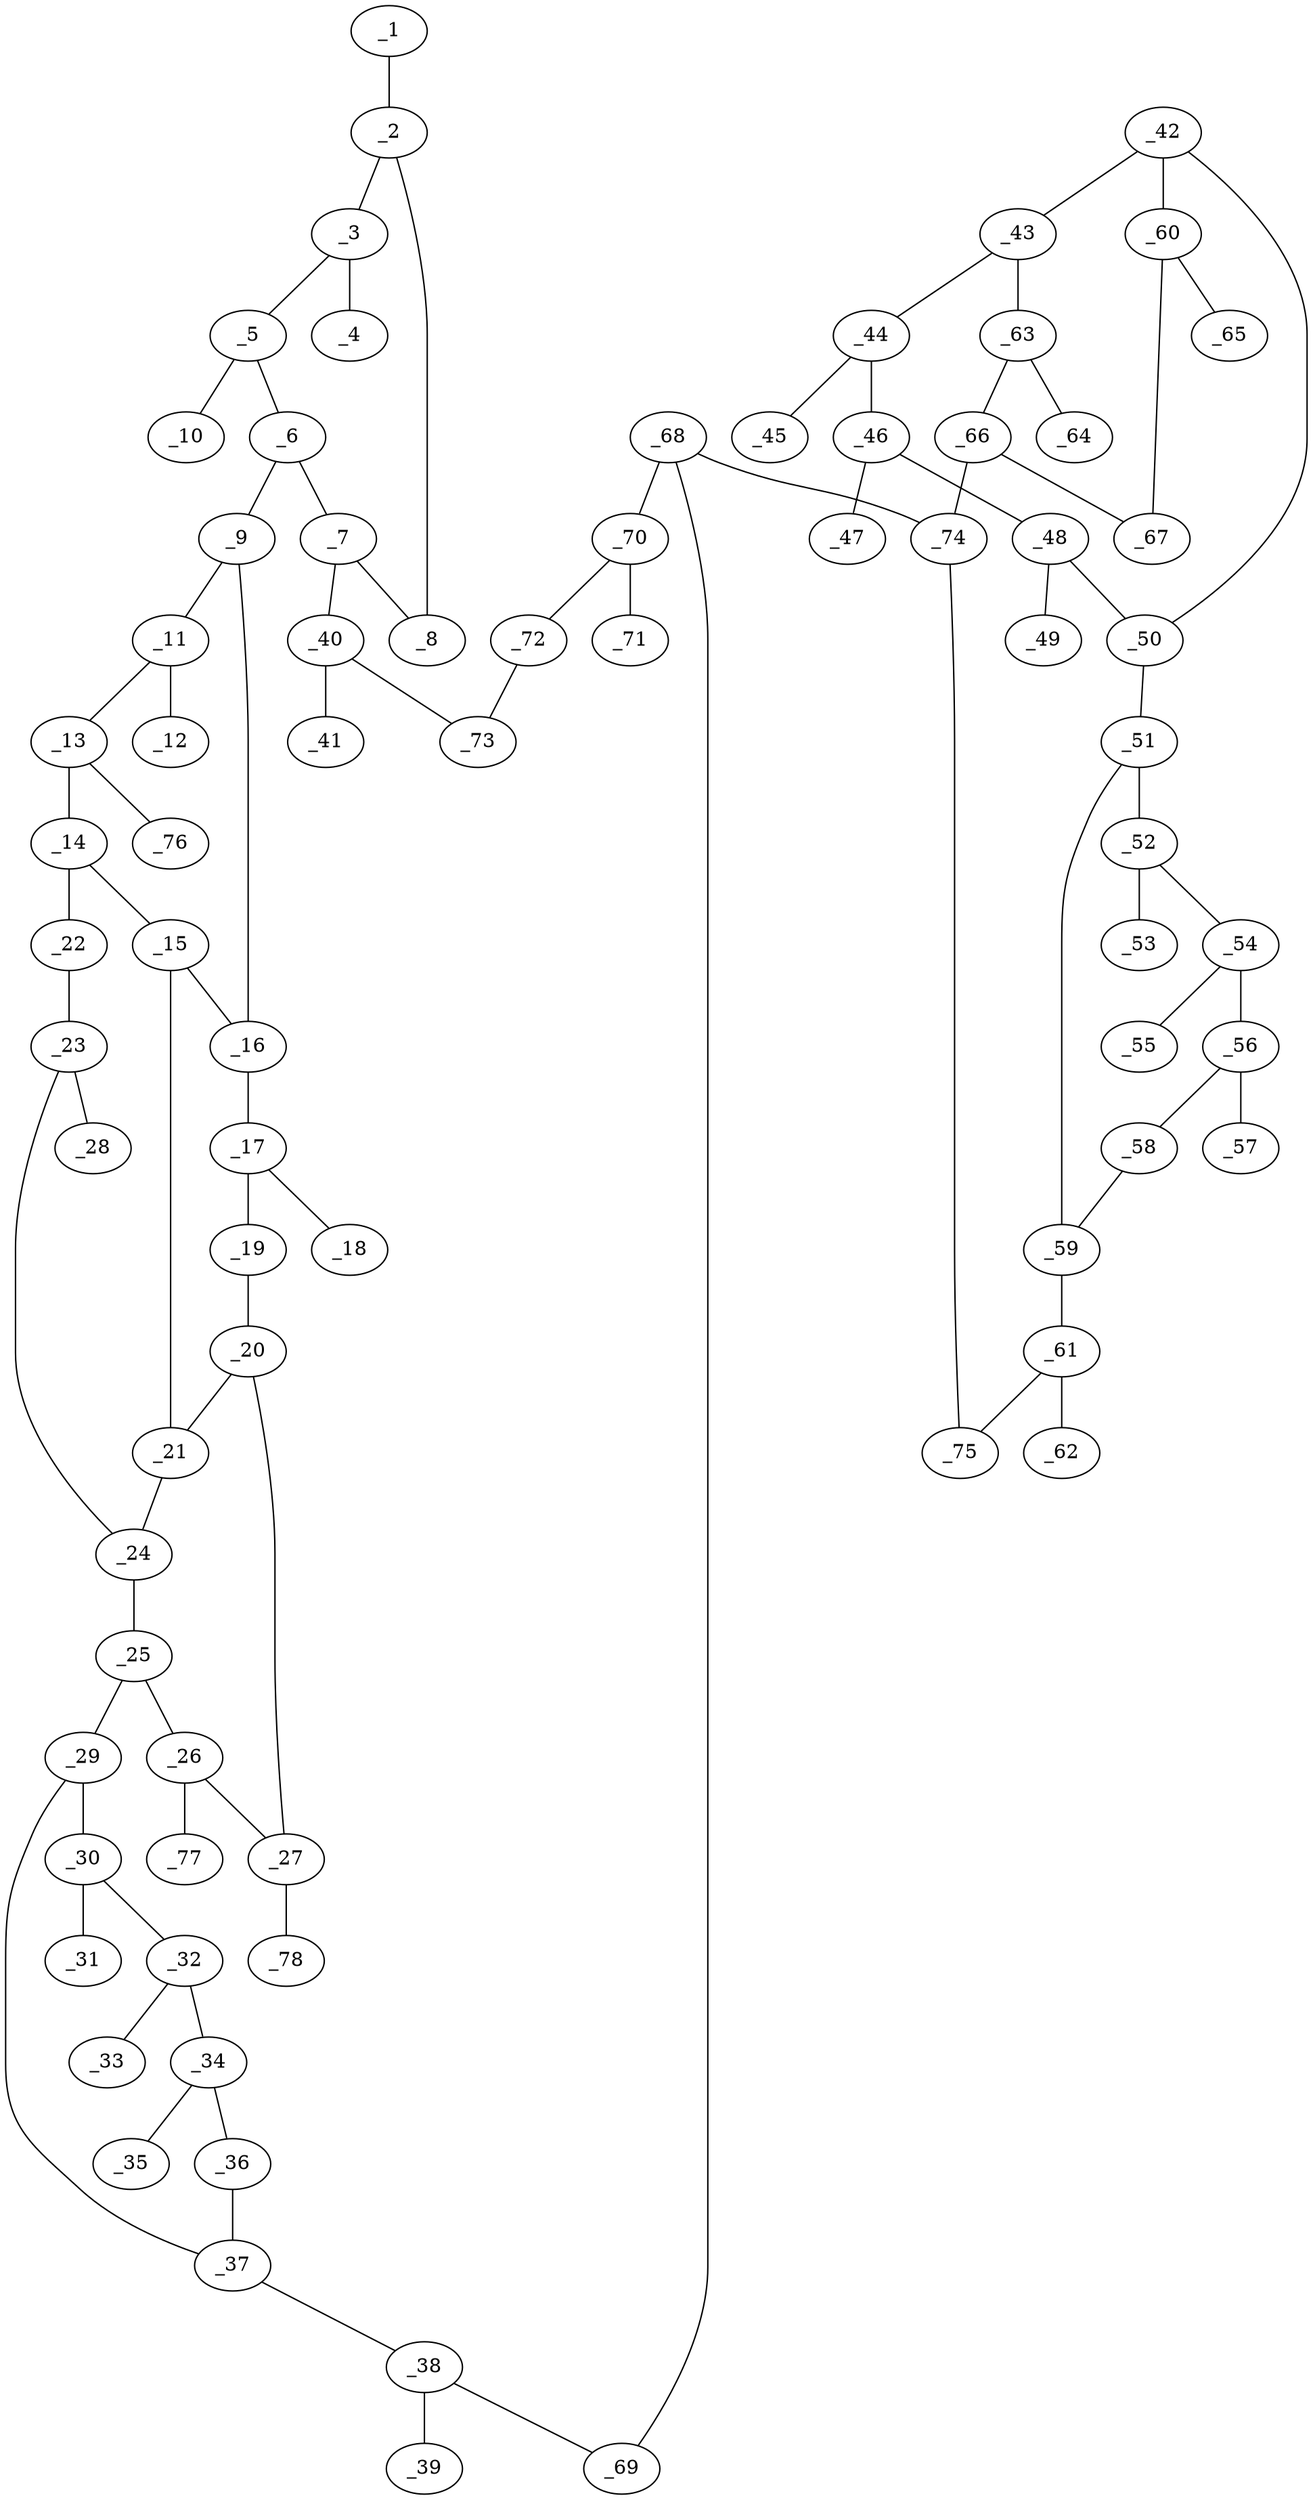 graph molid636593 {
	_1	 [charge=0,
		chem=2,
		symbol="O  ",
		x="4.5",
		y=0];
	_2	 [charge=0,
		chem=1,
		symbol="C  ",
		x="4.5",
		y="-2.35"];
	_1 -- _2	 [valence=1];
	_3	 [charge=0,
		chem=1,
		symbol="C  ",
		x="2.25",
		y="-4.35"];
	_2 -- _3	 [valence=1];
	_8	 [charge=0,
		chem=1,
		symbol="C  ",
		x="6.75",
		y="-4.15"];
	_2 -- _8	 [valence=2];
	_4	 [charge=0,
		chem=2,
		symbol="O  ",
		x="1.5",
		y="-6.35"];
	_3 -- _4	 [valence=1];
	_5	 [charge=0,
		chem=1,
		symbol="C  ",
		x="4.5",
		y="-6.15"];
	_3 -- _5	 [valence=2];
	_6	 [charge=0,
		chem=1,
		symbol="C  ",
		x="1.5",
		y="-8.35"];
	_5 -- _6	 [valence=1];
	_10	 [charge=0,
		chem=2,
		symbol="O  ",
		x="4.5",
		y="-8.15"];
	_5 -- _10	 [valence=1];
	_7	 [charge=0,
		chem=1,
		symbol="C  ",
		x="7.5",
		y="-5.8"];
	_6 -- _7	 [valence=2];
	_9	 [charge=0,
		chem=1,
		symbol="C  ",
		x="1.5",
		y="-10.35"];
	_6 -- _9	 [valence=1];
	_7 -- _8	 [valence=1];
	_40	 [charge=0,
		chem=1,
		symbol="C  ",
		x="7.5",
		y="-7.8"];
	_7 -- _40	 [valence=1];
	_11	 [charge=0,
		chem=1,
		symbol="C  ",
		x="1.5",
		y="-12.35"];
	_9 -- _11	 [valence=1];
	_16	 [charge=0,
		chem=1,
		symbol="C  ",
		x="4.5",
		y="-12.15"];
	_9 -- _16	 [valence=2];
	_12	 [charge=0,
		chem=2,
		symbol="O  ",
		x="0.9",
		y="-14.35"];
	_11 -- _12	 [valence=1];
	_13	 [charge=0,
		chem=1,
		symbol="C  ",
		x="2.7",
		y="-14.15"];
	_11 -- _13	 [valence=2];
	_14	 [charge=0,
		chem=1,
		symbol="C  ",
		x="0.6429",
		y="-16.35"];
	_13 -- _14	 [valence=1];
	_76	 [charge=0,
		chem=2,
		symbol="O  ",
		x="1.9286",
		y="-16.15"];
	_13 -- _76	 [valence=1];
	_15	 [charge=0,
		chem=1,
		symbol="C  ",
		x="6.3",
		y="-14"];
	_14 -- _15	 [valence=2];
	_22	 [charge=0,
		chem=2,
		symbol="O  ",
		x="0.9",
		y="-18.35"];
	_14 -- _22	 [valence=1];
	_15 -- _16	 [valence=1];
	_21	 [charge=0,
		chem=1,
		symbol="C  ",
		x="5.7857",
		y="-16.35"];
	_15 -- _21	 [valence=1];
	_17	 [charge=0,
		chem=1,
		symbol="C  ",
		x="4.5",
		y="-13.8"];
	_16 -- _17	 [valence=1];
	_18	 [charge=0,
		chem=2,
		symbol="O  ",
		x="3.2143",
		y="-15.8"];
	_17 -- _18	 [valence=2];
	_19	 [charge=0,
		chem=2,
		symbol="O  ",
		x="4.5",
		y="-16"];
	_17 -- _19	 [valence=1];
	_20	 [charge=0,
		chem=1,
		symbol="C  ",
		x="2.7",
		y="-18.15"];
	_19 -- _20	 [valence=1];
	_20 -- _21	 [valence=1];
	_27	 [charge=0,
		chem=1,
		symbol="C  ",
		x="2.25",
		y="-20.15"];
	_20 -- _27	 [valence=2];
	_24	 [charge=0,
		chem=1,
		symbol="C  ",
		x="4.5",
		y="-17.8"];
	_21 -- _24	 [valence=2];
	_23	 [charge=0,
		chem=1,
		symbol="C  ",
		x="0.75",
		y="-20.35"];
	_22 -- _23	 [valence=1];
	_23 -- _24	 [valence=1];
	_28	 [charge=0,
		chem=2,
		symbol="O  ",
		x="0.5",
		y="-22.35"];
	_23 -- _28	 [valence=2];
	_25	 [charge=0,
		chem=1,
		symbol="C  ",
		x="3.75",
		y="-19.8"];
	_24 -- _25	 [valence=1];
	_26	 [charge=0,
		chem=1,
		symbol="C  ",
		x="2.5",
		y="-21.8"];
	_25 -- _26	 [valence=2];
	_29	 [charge=0,
		chem=1,
		symbol="C  ",
		x="3.5",
		y="-22"];
	_25 -- _29	 [valence=1];
	_26 -- _27	 [valence=1];
	_77	 [charge=0,
		chem=2,
		symbol="O  ",
		x="0.5625",
		y="-24.35"];
	_26 -- _77	 [valence=1];
	_78	 [charge=0,
		chem=2,
		symbol="O  ",
		x="1.5",
		y="-22.15"];
	_27 -- _78	 [valence=1];
	_30	 [charge=0,
		chem=1,
		symbol="C  ",
		x="1.6875",
		y="-24.15"];
	_29 -- _30	 [valence=1];
	_37	 [charge=0,
		chem=1,
		symbol="C  ",
		x="4.5",
		y="-22.35"];
	_29 -- _37	 [valence=2];
	_31	 [charge=0,
		chem=2,
		symbol="O  ",
		x="0.5625",
		y="-26.35"];
	_30 -- _31	 [valence=1];
	_32	 [charge=0,
		chem=1,
		symbol="C  ",
		x="1.6875",
		y="-26.15"];
	_30 -- _32	 [valence=2];
	_33	 [charge=0,
		chem=2,
		symbol="O  ",
		x="0.6429",
		y="-28.35"];
	_32 -- _33	 [valence=1];
	_34	 [charge=0,
		chem=1,
		symbol="C  ",
		x="2.8125",
		y="-25.8"];
	_32 -- _34	 [valence=1];
	_35	 [charge=0,
		chem=2,
		symbol="O  ",
		x="1.9286",
		y="-28.15"];
	_34 -- _35	 [valence=1];
	_36	 [charge=0,
		chem=1,
		symbol="C  ",
		x="2.8125",
		y="-23.8"];
	_34 -- _36	 [valence=2];
	_36 -- _37	 [valence=1];
	_38	 [charge=0,
		chem=1,
		symbol="C  ",
		x="5.25",
		y="-20"];
	_37 -- _38	 [valence=1];
	_39	 [charge=0,
		chem=2,
		symbol="O  ",
		x="5.5",
		y="-22.15"];
	_38 -- _39	 [valence=2];
	_69	 [charge=0,
		chem=2,
		symbol="O  ",
		x="6.3",
		y="-18"];
	_38 -- _69	 [valence=1];
	_41	 [charge=0,
		chem=2,
		symbol="O  ",
		x="4.5",
		y="-10.15"];
	_40 -- _41	 [valence=2];
	_73	 [charge=0,
		chem=2,
		symbol="O  ",
		x="7.5",
		y="-9.8"];
	_40 -- _73	 [valence=1];
	_42	 [charge=0,
		chem=1,
		symbol="C  ",
		x="3.9375",
		y="-26"];
	_43	 [charge=0,
		chem=1,
		symbol="C  ",
		x="3.9375",
		y="-24"];
	_42 -- _43	 [valence=2];
	_50	 [charge=0,
		chem=1,
		symbol="C  ",
		x="3.2143",
		y="-27.8"];
	_42 -- _50	 [valence=1];
	_60	 [charge=0,
		chem=1,
		symbol="C  ",
		x="6.1875",
		y="-24.15"];
	_42 -- _60	 [valence=1];
	_44	 [charge=0,
		chem=1,
		symbol="C  ",
		x="5.0625",
		y="-26.35"];
	_43 -- _44	 [valence=1];
	_63	 [charge=0,
		chem=1,
		symbol="C  ",
		x="6.5",
		y="-21.8"];
	_43 -- _63	 [valence=1];
	_45	 [charge=0,
		chem=2,
		symbol="O  ",
		x="4.5",
		y="-28"];
	_44 -- _45	 [valence=1];
	_46	 [charge=0,
		chem=1,
		symbol="C  ",
		x="5.7857",
		y="-28.35"];
	_44 -- _46	 [valence=2];
	_47	 [charge=0,
		chem=2,
		symbol="O  ",
		x="2.7",
		y="-30.15"];
	_46 -- _47	 [valence=1];
	_48	 [charge=0,
		chem=1,
		symbol="C  ",
		x="0.9",
		y="-30.35"];
	_46 -- _48	 [valence=1];
	_49	 [charge=0,
		chem=2,
		symbol="O  ",
		x="2.25",
		y="-32.35"];
	_48 -- _49	 [valence=1];
	_48 -- _50	 [valence=2];
	_51	 [charge=0,
		chem=1,
		symbol="C  ",
		x="7.3125",
		y="-25.8"];
	_50 -- _51	 [valence=1];
	_52	 [charge=0,
		chem=1,
		symbol="C  ",
		x="7.0714",
		y="-28.15"];
	_51 -- _52	 [valence=1];
	_59	 [charge=0,
		chem=1,
		symbol="C  ",
		x="7.3125",
		y="-23.8"];
	_51 -- _59	 [valence=2];
	_53	 [charge=0,
		chem=2,
		symbol="O  ",
		x="4.5",
		y="-29.8"];
	_52 -- _53	 [valence=1];
	_54	 [charge=0,
		chem=1,
		symbol="C  ",
		x="6.3",
		y="-30"];
	_52 -- _54	 [valence=2];
	_55	 [charge=0,
		chem=2,
		symbol="O  ",
		x="6.75",
		y="-32.15"];
	_54 -- _55	 [valence=1];
	_56	 [charge=0,
		chem=1,
		symbol="C  ",
		x="8.3571",
		y="-27.8"];
	_54 -- _56	 [valence=1];
	_57	 [charge=0,
		chem=2,
		symbol="O  ",
		x="8.1",
		y="-30.35"];
	_56 -- _57	 [valence=1];
	_58	 [charge=0,
		chem=1,
		symbol="C  ",
		x="8.4375",
		y="-26"];
	_56 -- _58	 [valence=2];
	_58 -- _59	 [valence=1];
	_61	 [charge=0,
		chem=1,
		symbol="C  ",
		x="8.5",
		y="-22.35"];
	_59 -- _61	 [valence=1];
	_65	 [charge=0,
		chem=2,
		symbol="O  ",
		x="6.1875",
		y="-26.15"];
	_60 -- _65	 [valence=2];
	_67	 [charge=0,
		chem=2,
		symbol="O  ",
		x="7.5",
		y="-22"];
	_60 -- _67	 [valence=1];
	_62	 [charge=0,
		chem=2,
		symbol="O  ",
		x="8.4375",
		y="-24"];
	_61 -- _62	 [valence=2];
	_75	 [charge=0,
		chem=2,
		symbol="O  ",
		x="8.25",
		y="-20.15"];
	_61 -- _75	 [valence=1];
	_64	 [charge=0,
		chem=2,
		symbol="O  ",
		x="5.0625",
		y="-24.35"];
	_63 -- _64	 [valence=1];
	_66	 [charge=0,
		chem=1,
		symbol="C  ",
		x="6.75",
		y="-20.35"];
	_63 -- _66	 [valence=1];
	_66 -- _67	 [valence=1];
	_74	 [charge=0,
		chem=1,
		symbol="C  ",
		x="8.1",
		y="-18.35"];
	_66 -- _74	 [valence=1];
	_68	 [charge=0,
		chem=1,
		symbol="C  ",
		x="7.0714",
		y="-16.15"];
	_68 -- _69	 [valence=1];
	_70	 [charge=0,
		chem=1,
		symbol="C  ",
		x="8.1",
		y="-14.35"];
	_68 -- _70	 [valence=1];
	_68 -- _74	 [valence=1];
	_71	 [charge=0,
		chem=2,
		symbol="O  ",
		x="8.3571",
		y="-15.8"];
	_70 -- _71	 [valence=1];
	_72	 [charge=0,
		chem=1,
		symbol="C  ",
		x="7.5",
		y="-11.8"];
	_70 -- _72	 [valence=1];
	_72 -- _73	 [valence=1];
	_74 -- _75	 [valence=1];
}
